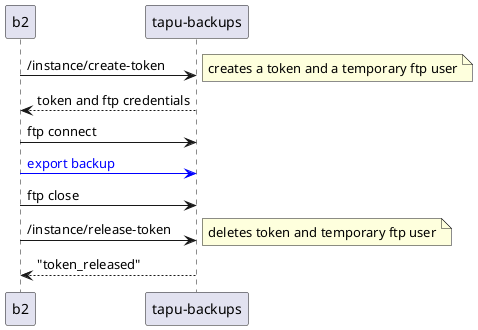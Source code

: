 @startuml backup-export

b2 -> "tapu-backups": /instance/create-token
note right: creates a token and a temporary ftp user

"tapu-backups" --> b2: token and ftp credentials

b2 -> "tapu-backups": ftp connect

b2 -[#blue]> "tapu-backups": <font color="blue">export backup</font>

b2 -> "tapu-backups": ftp close

b2 -> "tapu-backups": /instance/release-token
note right: deletes token and temporary ftp user

"tapu-backups" --> b2: "token_released"

@enduml